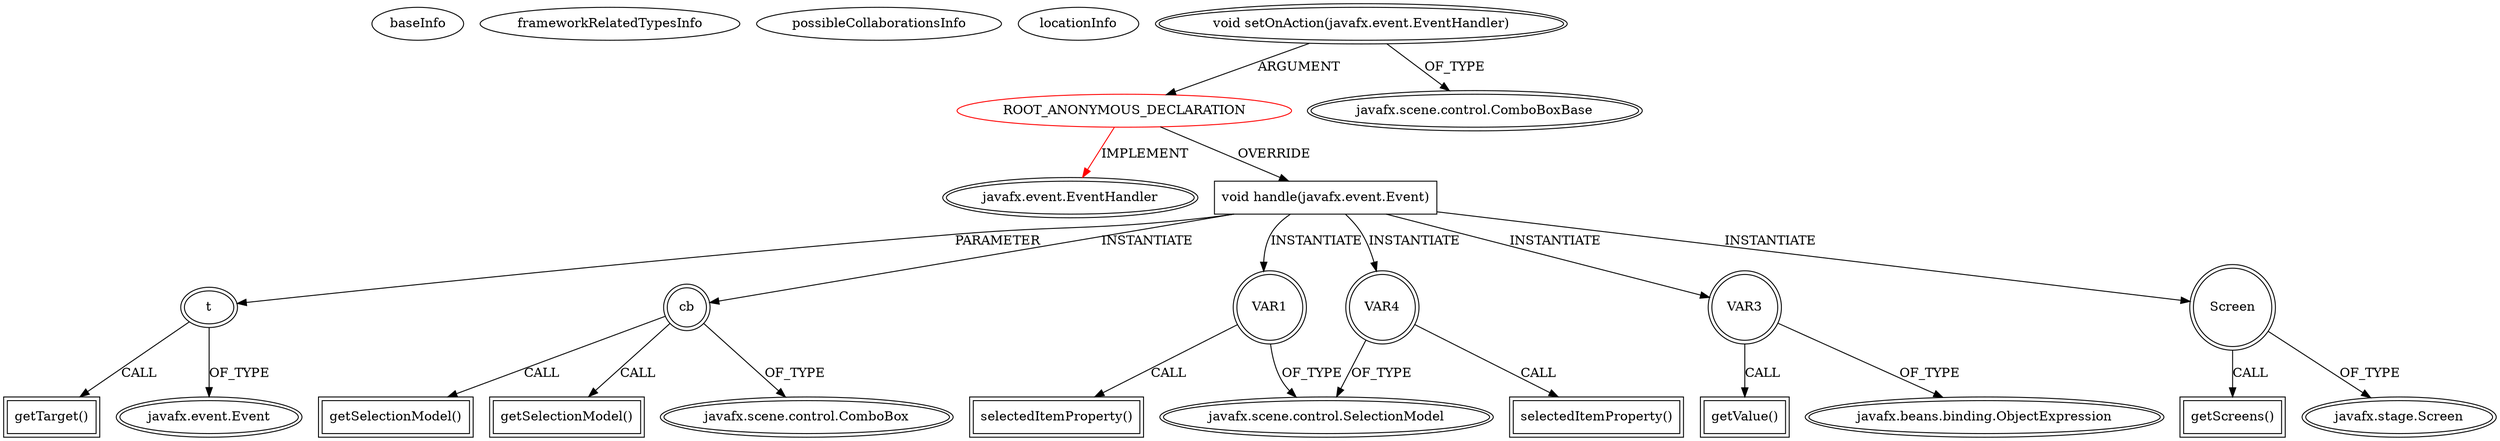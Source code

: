 digraph {
baseInfo[graphId=3794,category="extension_graph",isAnonymous=true,possibleRelation=false]
frameworkRelatedTypesInfo[0="javafx.event.EventHandler"]
possibleCollaborationsInfo[]
locationInfo[projectName="novosga-painel-fx",filePath="/novosga-painel-fx/painel-fx-master/src/org/novosga/painel/client/ui/Controller.java",contextSignature="void initialize(java.net.URL,java.util.ResourceBundle)",graphId="3794"]
0[label="ROOT_ANONYMOUS_DECLARATION",vertexType="ROOT_ANONYMOUS_DECLARATION",isFrameworkType=false,color=red]
1[label="javafx.event.EventHandler",vertexType="FRAMEWORK_INTERFACE_TYPE",isFrameworkType=true,peripheries=2]
2[label="void setOnAction(javafx.event.EventHandler)",vertexType="OUTSIDE_CALL",isFrameworkType=true,peripheries=2]
3[label="javafx.scene.control.ComboBoxBase",vertexType="FRAMEWORK_CLASS_TYPE",isFrameworkType=true,peripheries=2]
4[label="void handle(javafx.event.Event)",vertexType="OVERRIDING_METHOD_DECLARATION",isFrameworkType=false,shape=box]
5[label="t",vertexType="PARAMETER_DECLARATION",isFrameworkType=true,peripheries=2]
6[label="javafx.event.Event",vertexType="FRAMEWORK_CLASS_TYPE",isFrameworkType=true,peripheries=2]
8[label="getTarget()",vertexType="INSIDE_CALL",isFrameworkType=true,peripheries=2,shape=box]
9[label="VAR1",vertexType="VARIABLE_EXPRESION",isFrameworkType=true,peripheries=2,shape=circle]
11[label="javafx.scene.control.SelectionModel",vertexType="FRAMEWORK_CLASS_TYPE",isFrameworkType=true,peripheries=2]
10[label="selectedItemProperty()",vertexType="INSIDE_CALL",isFrameworkType=true,peripheries=2,shape=box]
12[label="cb",vertexType="VARIABLE_EXPRESION",isFrameworkType=true,peripheries=2,shape=circle]
14[label="javafx.scene.control.ComboBox",vertexType="FRAMEWORK_CLASS_TYPE",isFrameworkType=true,peripheries=2]
13[label="getSelectionModel()",vertexType="INSIDE_CALL",isFrameworkType=true,peripheries=2,shape=box]
15[label="VAR3",vertexType="VARIABLE_EXPRESION",isFrameworkType=true,peripheries=2,shape=circle]
17[label="javafx.beans.binding.ObjectExpression",vertexType="FRAMEWORK_CLASS_TYPE",isFrameworkType=true,peripheries=2]
16[label="getValue()",vertexType="INSIDE_CALL",isFrameworkType=true,peripheries=2,shape=box]
18[label="VAR4",vertexType="VARIABLE_EXPRESION",isFrameworkType=true,peripheries=2,shape=circle]
19[label="selectedItemProperty()",vertexType="INSIDE_CALL",isFrameworkType=true,peripheries=2,shape=box]
22[label="getSelectionModel()",vertexType="INSIDE_CALL",isFrameworkType=true,peripheries=2,shape=box]
23[label="Screen",vertexType="VARIABLE_EXPRESION",isFrameworkType=true,peripheries=2,shape=circle]
25[label="javafx.stage.Screen",vertexType="FRAMEWORK_CLASS_TYPE",isFrameworkType=true,peripheries=2]
24[label="getScreens()",vertexType="INSIDE_CALL",isFrameworkType=true,peripheries=2,shape=box]
0->1[label="IMPLEMENT",color=red]
2->0[label="ARGUMENT"]
2->3[label="OF_TYPE"]
0->4[label="OVERRIDE"]
5->6[label="OF_TYPE"]
4->5[label="PARAMETER"]
5->8[label="CALL"]
4->9[label="INSTANTIATE"]
9->11[label="OF_TYPE"]
9->10[label="CALL"]
4->12[label="INSTANTIATE"]
12->14[label="OF_TYPE"]
12->13[label="CALL"]
4->15[label="INSTANTIATE"]
15->17[label="OF_TYPE"]
15->16[label="CALL"]
4->18[label="INSTANTIATE"]
18->11[label="OF_TYPE"]
18->19[label="CALL"]
12->22[label="CALL"]
4->23[label="INSTANTIATE"]
23->25[label="OF_TYPE"]
23->24[label="CALL"]
}
